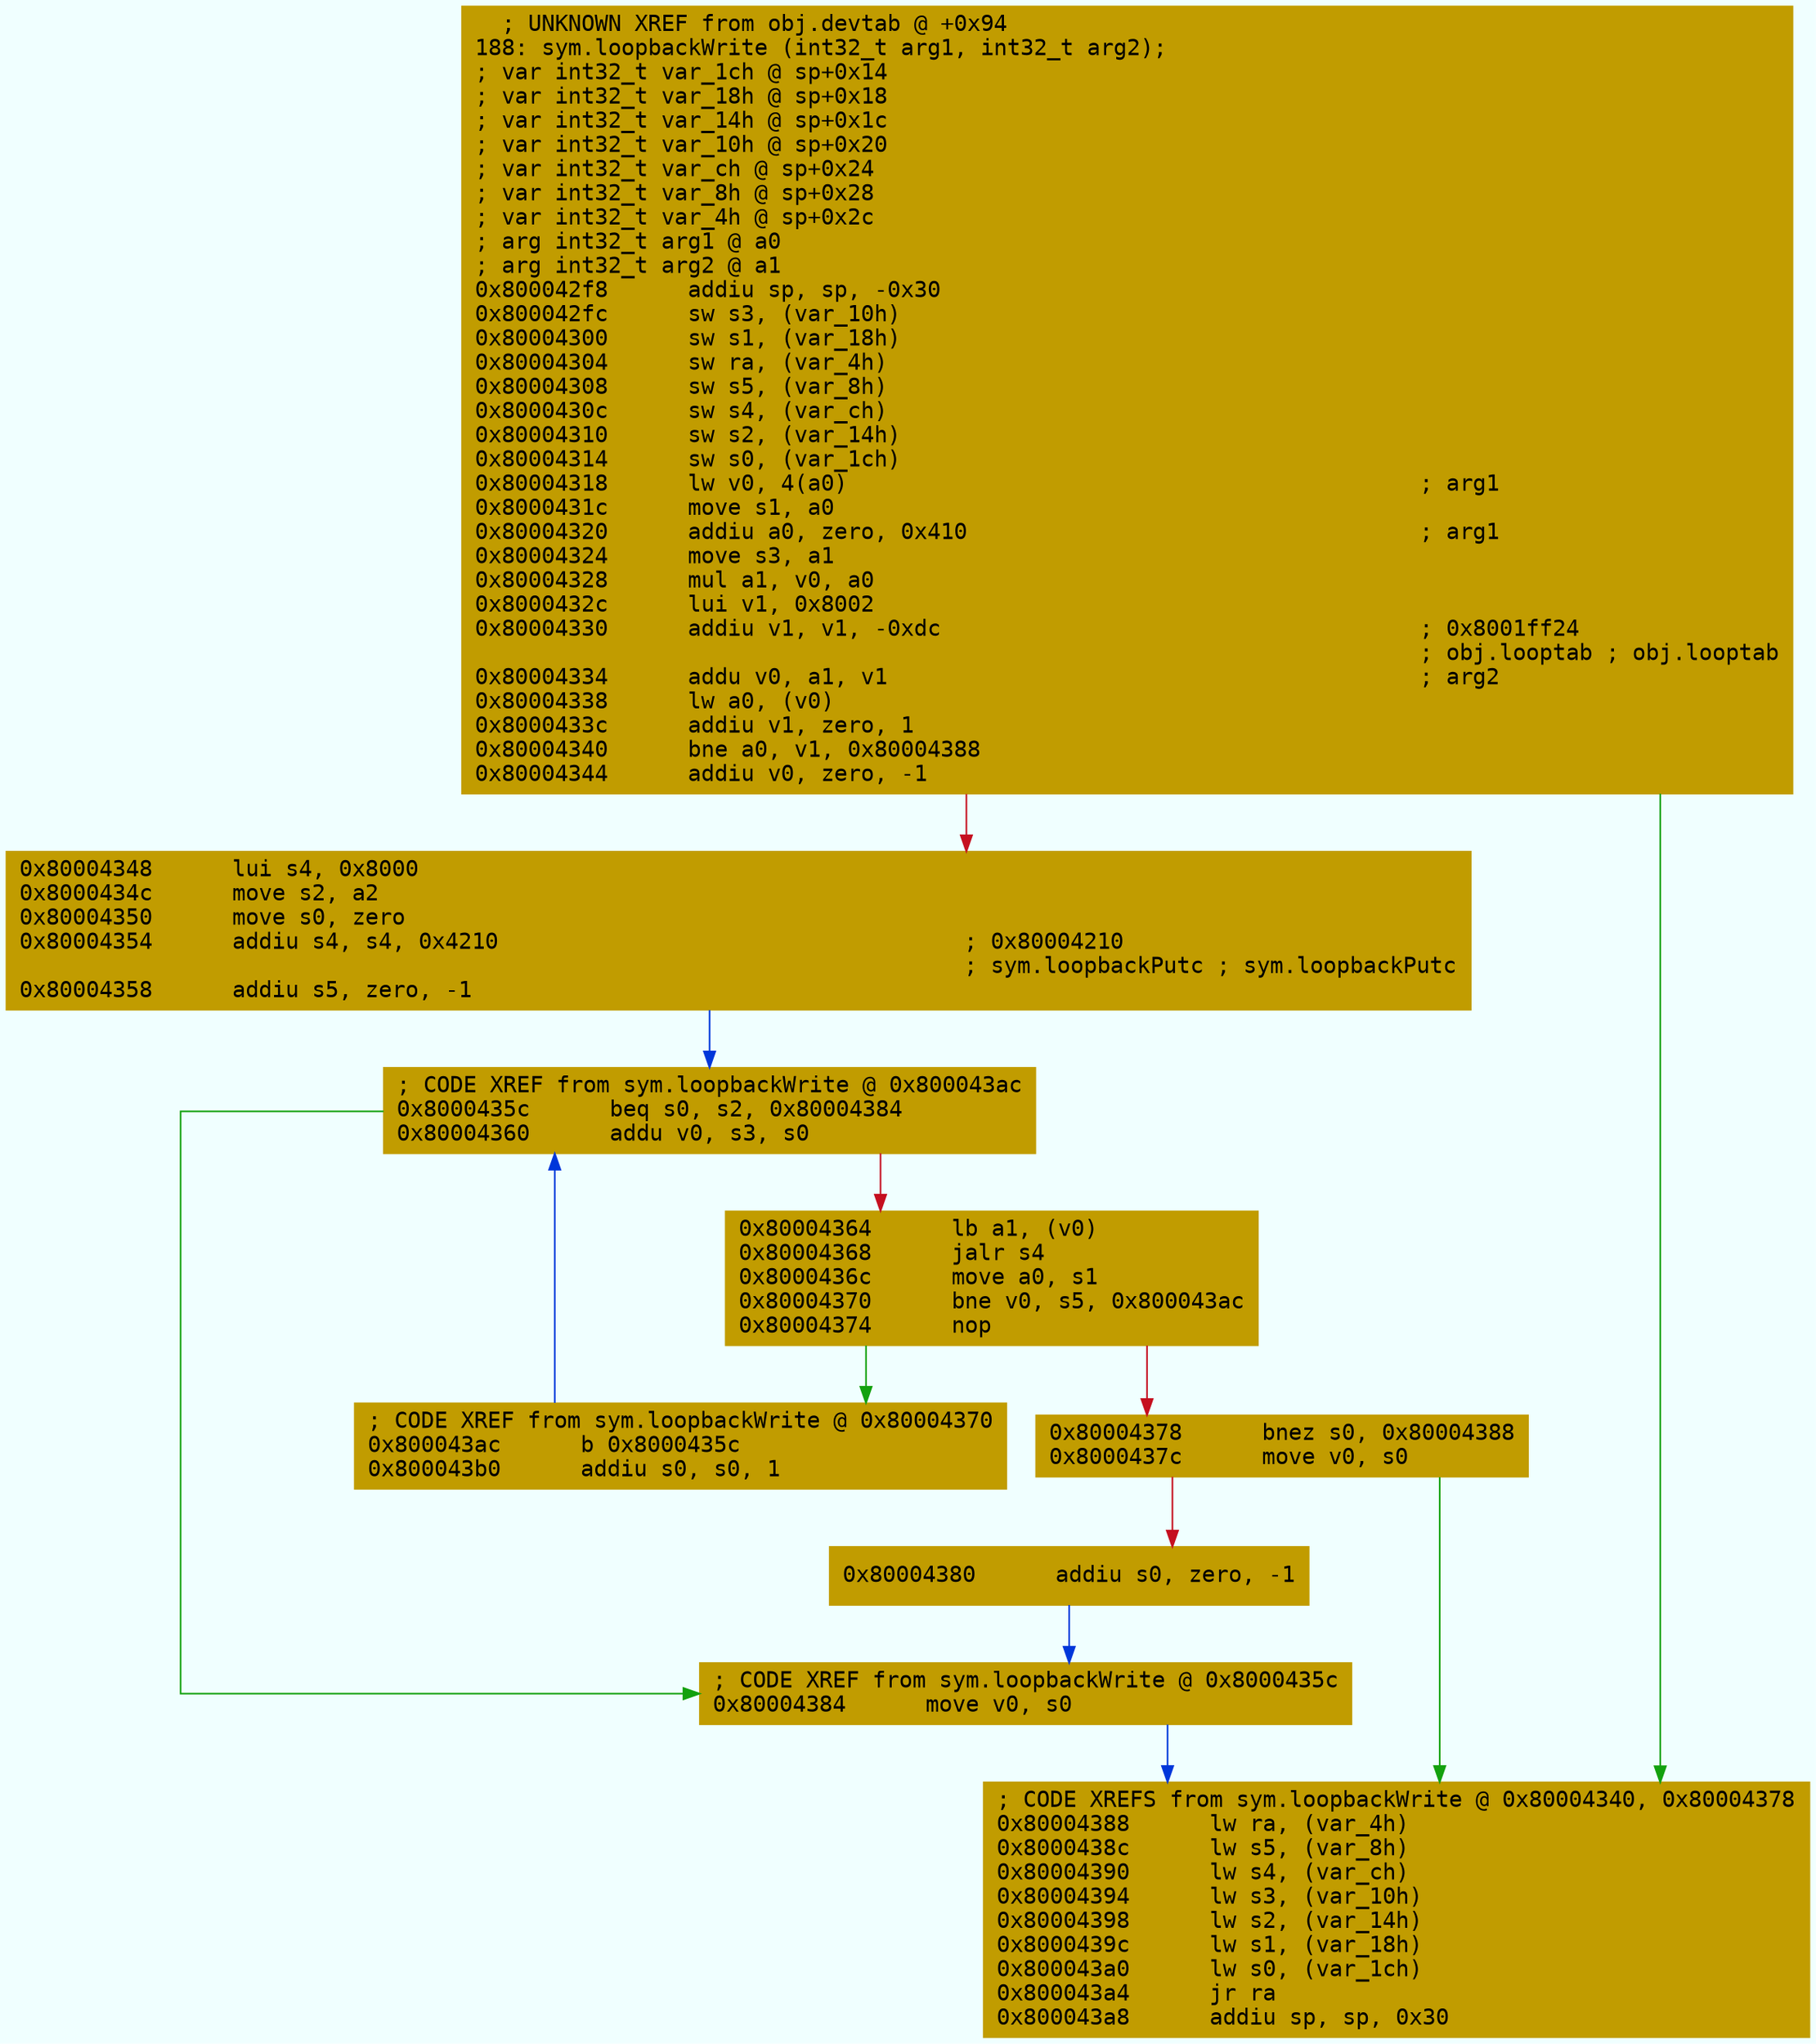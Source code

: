 digraph code {
	graph [bgcolor=azure fontsize=8 fontname="Courier" splines="ortho"];
	node [fillcolor=gray style=filled shape=box];
	edge [arrowhead="normal"];
	"0x800042f8" [URL="sym.loopbackWrite/0x800042f8", fillcolor="#c19c00",color="#c19c00", fontname="Courier",label="  ; UNKNOWN XREF from obj.devtab @ +0x94\l188: sym.loopbackWrite (int32_t arg1, int32_t arg2);\l; var int32_t var_1ch @ sp+0x14\l; var int32_t var_18h @ sp+0x18\l; var int32_t var_14h @ sp+0x1c\l; var int32_t var_10h @ sp+0x20\l; var int32_t var_ch @ sp+0x24\l; var int32_t var_8h @ sp+0x28\l; var int32_t var_4h @ sp+0x2c\l; arg int32_t arg1 @ a0\l; arg int32_t arg2 @ a1\l0x800042f8      addiu sp, sp, -0x30\l0x800042fc      sw s3, (var_10h)\l0x80004300      sw s1, (var_18h)\l0x80004304      sw ra, (var_4h)\l0x80004308      sw s5, (var_8h)\l0x8000430c      sw s4, (var_ch)\l0x80004310      sw s2, (var_14h)\l0x80004314      sw s0, (var_1ch)\l0x80004318      lw v0, 4(a0)                                           ; arg1\l0x8000431c      move s1, a0\l0x80004320      addiu a0, zero, 0x410                                  ; arg1\l0x80004324      move s3, a1\l0x80004328      mul a1, v0, a0\l0x8000432c      lui v1, 0x8002\l0x80004330      addiu v1, v1, -0xdc                                    ; 0x8001ff24\l                                                                       ; obj.looptab ; obj.looptab\l0x80004334      addu v0, a1, v1                                        ; arg2\l0x80004338      lw a0, (v0)\l0x8000433c      addiu v1, zero, 1\l0x80004340      bne a0, v1, 0x80004388\l0x80004344      addiu v0, zero, -1\l"]
	"0x80004348" [URL="sym.loopbackWrite/0x80004348", fillcolor="#c19c00",color="#c19c00", fontname="Courier",label="0x80004348      lui s4, 0x8000\l0x8000434c      move s2, a2\l0x80004350      move s0, zero\l0x80004354      addiu s4, s4, 0x4210                                   ; 0x80004210\l                                                                       ; sym.loopbackPutc ; sym.loopbackPutc\l0x80004358      addiu s5, zero, -1\l"]
	"0x8000435c" [URL="sym.loopbackWrite/0x8000435c", fillcolor="#c19c00",color="#c19c00", fontname="Courier",label="; CODE XREF from sym.loopbackWrite @ 0x800043ac\l0x8000435c      beq s0, s2, 0x80004384\l0x80004360      addu v0, s3, s0\l"]
	"0x80004364" [URL="sym.loopbackWrite/0x80004364", fillcolor="#c19c00",color="#c19c00", fontname="Courier",label="0x80004364      lb a1, (v0)\l0x80004368      jalr s4\l0x8000436c      move a0, s1\l0x80004370      bne v0, s5, 0x800043ac\l0x80004374      nop\l"]
	"0x80004378" [URL="sym.loopbackWrite/0x80004378", fillcolor="#c19c00",color="#c19c00", fontname="Courier",label="0x80004378      bnez s0, 0x80004388\l0x8000437c      move v0, s0\l"]
	"0x80004380" [URL="sym.loopbackWrite/0x80004380", fillcolor="#c19c00",color="#c19c00", fontname="Courier",label="0x80004380      addiu s0, zero, -1\l"]
	"0x80004384" [URL="sym.loopbackWrite/0x80004384", fillcolor="#c19c00",color="#c19c00", fontname="Courier",label="; CODE XREF from sym.loopbackWrite @ 0x8000435c\l0x80004384      move v0, s0\l"]
	"0x80004388" [URL="sym.loopbackWrite/0x80004388", fillcolor="#c19c00",color="#c19c00", fontname="Courier",label="; CODE XREFS from sym.loopbackWrite @ 0x80004340, 0x80004378\l0x80004388      lw ra, (var_4h)\l0x8000438c      lw s5, (var_8h)\l0x80004390      lw s4, (var_ch)\l0x80004394      lw s3, (var_10h)\l0x80004398      lw s2, (var_14h)\l0x8000439c      lw s1, (var_18h)\l0x800043a0      lw s0, (var_1ch)\l0x800043a4      jr ra\l0x800043a8      addiu sp, sp, 0x30\l"]
	"0x800043ac" [URL="sym.loopbackWrite/0x800043ac", fillcolor="#c19c00",color="#c19c00", fontname="Courier",label="; CODE XREF from sym.loopbackWrite @ 0x80004370\l0x800043ac      b 0x8000435c\l0x800043b0      addiu s0, s0, 1\l"]
        "0x800042f8" -> "0x80004388" [color="#13a10e"];
        "0x800042f8" -> "0x80004348" [color="#c50f1f"];
        "0x80004348" -> "0x8000435c" [color="#0037da"];
        "0x8000435c" -> "0x80004384" [color="#13a10e"];
        "0x8000435c" -> "0x80004364" [color="#c50f1f"];
        "0x80004364" -> "0x800043ac" [color="#13a10e"];
        "0x80004364" -> "0x80004378" [color="#c50f1f"];
        "0x80004378" -> "0x80004388" [color="#13a10e"];
        "0x80004378" -> "0x80004380" [color="#c50f1f"];
        "0x80004380" -> "0x80004384" [color="#0037da"];
        "0x80004384" -> "0x80004388" [color="#0037da"];
        "0x800043ac" -> "0x8000435c" [color="#0037da"];
}

